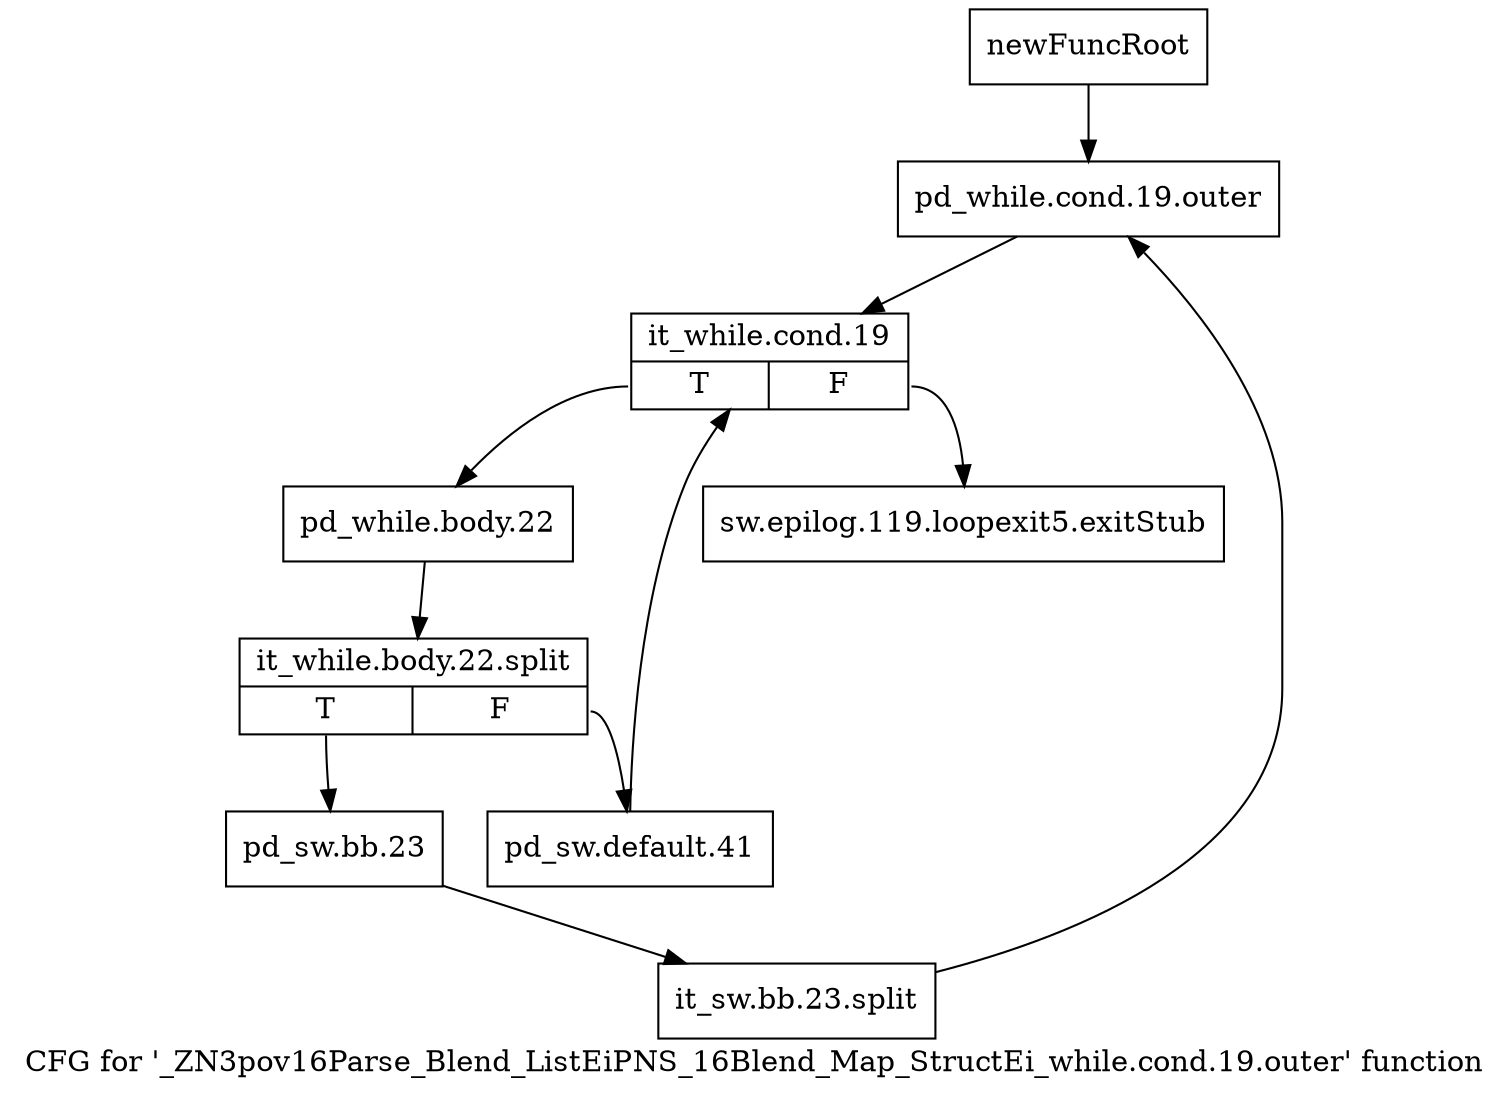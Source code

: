 digraph "CFG for '_ZN3pov16Parse_Blend_ListEiPNS_16Blend_Map_StructEi_while.cond.19.outer' function" {
	label="CFG for '_ZN3pov16Parse_Blend_ListEiPNS_16Blend_Map_StructEi_while.cond.19.outer' function";

	Node0x23bc980 [shape=record,label="{newFuncRoot}"];
	Node0x23bc980 -> Node0x23bca20;
	Node0x23bc9d0 [shape=record,label="{sw.epilog.119.loopexit5.exitStub}"];
	Node0x23bca20 [shape=record,label="{pd_while.cond.19.outer}"];
	Node0x23bca20 -> Node0x23bca70;
	Node0x23bca70 [shape=record,label="{it_while.cond.19|{<s0>T|<s1>F}}"];
	Node0x23bca70:s0 -> Node0x23bcac0;
	Node0x23bca70:s1 -> Node0x23bc9d0;
	Node0x23bcac0 [shape=record,label="{pd_while.body.22}"];
	Node0x23bcac0 -> Node0x36caa20;
	Node0x36caa20 [shape=record,label="{it_while.body.22.split|{<s0>T|<s1>F}}"];
	Node0x36caa20:s0 -> Node0x23bcb60;
	Node0x36caa20:s1 -> Node0x23bcb10;
	Node0x23bcb10 [shape=record,label="{pd_sw.default.41}"];
	Node0x23bcb10 -> Node0x23bca70;
	Node0x23bcb60 [shape=record,label="{pd_sw.bb.23}"];
	Node0x23bcb60 -> Node0x369d9e0;
	Node0x369d9e0 [shape=record,label="{it_sw.bb.23.split}"];
	Node0x369d9e0 -> Node0x23bca20;
}
